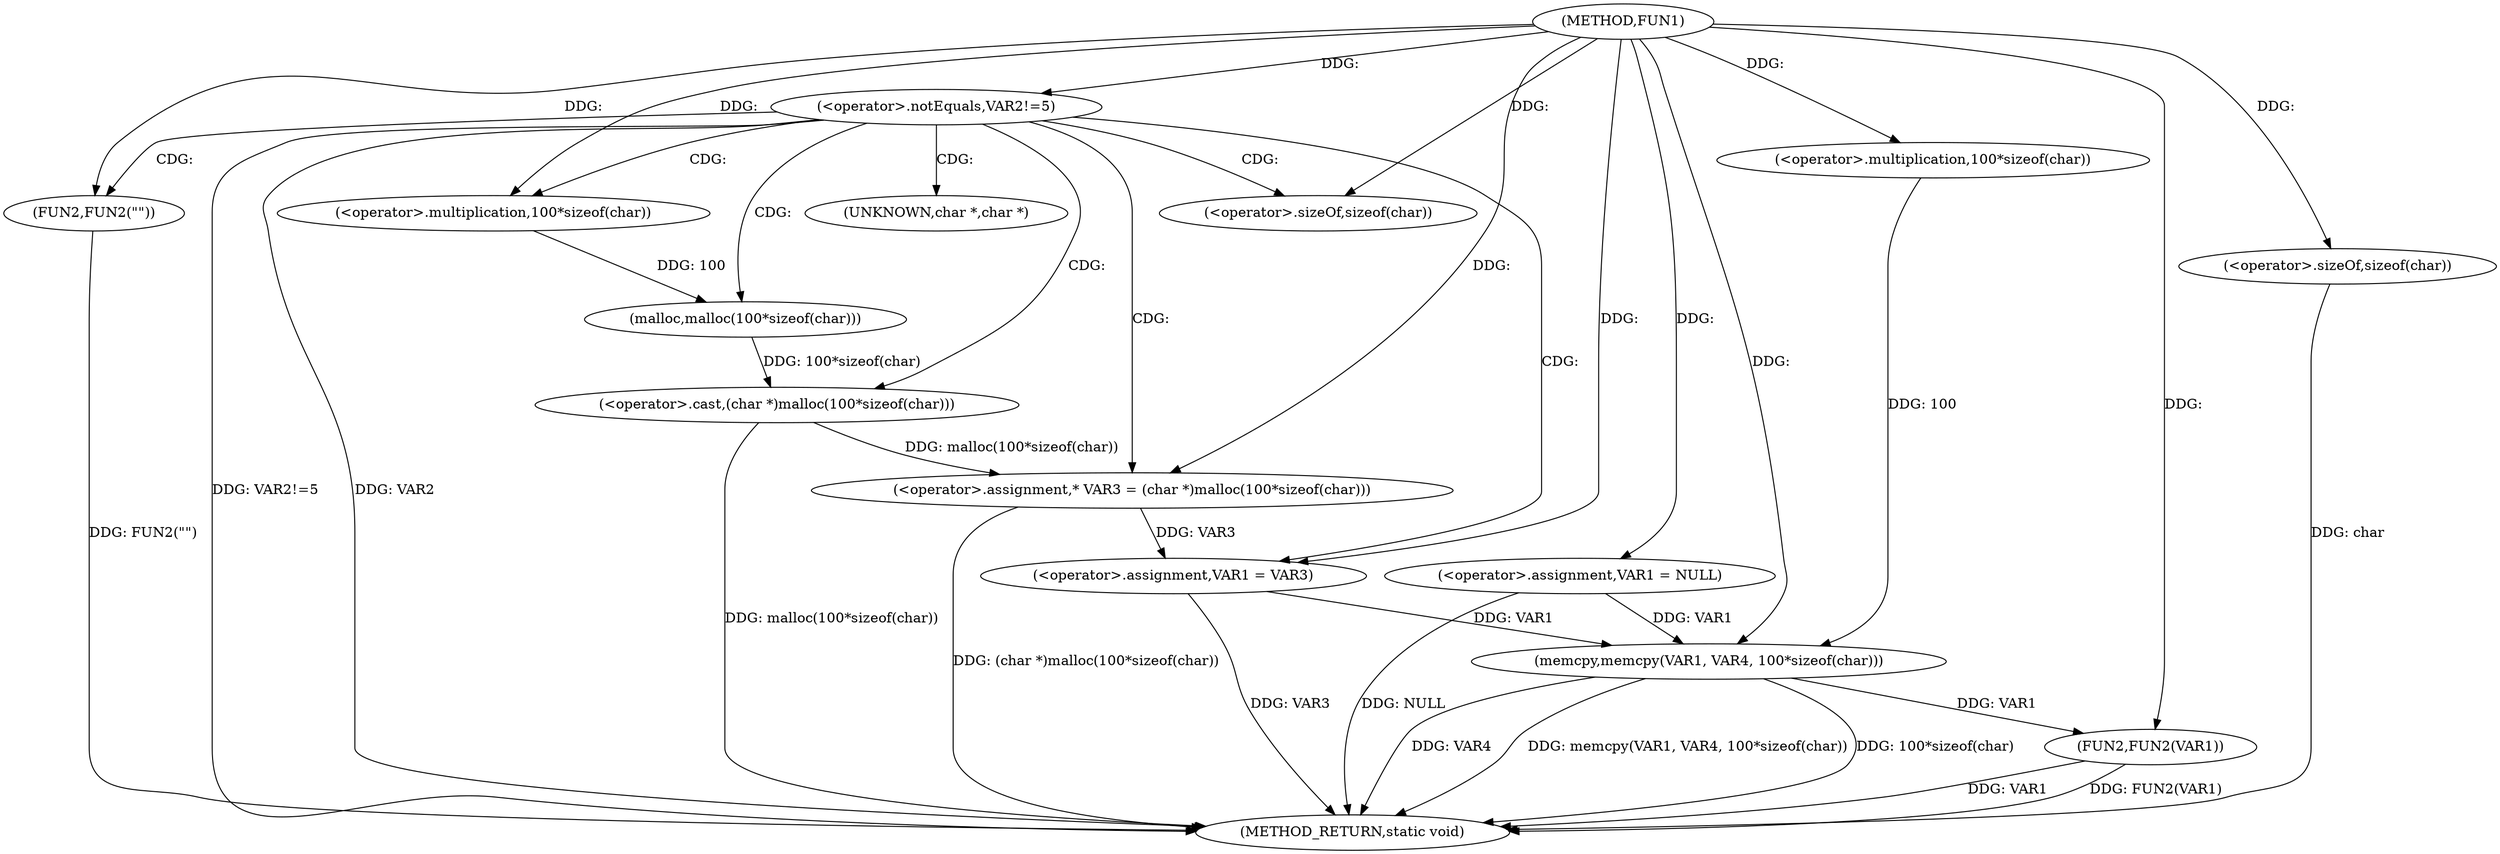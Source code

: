 digraph FUN1 {  
"1000100" [label = "(METHOD,FUN1)" ]
"1000140" [label = "(METHOD_RETURN,static void)" ]
"1000103" [label = "(<operator>.assignment,VAR1 = NULL)" ]
"1000107" [label = "(<operator>.notEquals,VAR2!=5)" ]
"1000111" [label = "(FUN2,FUN2(\"\"))" ]
"1000117" [label = "(<operator>.assignment,* VAR3 = (char *)malloc(100*sizeof(char)))" ]
"1000119" [label = "(<operator>.cast,(char *)malloc(100*sizeof(char)))" ]
"1000121" [label = "(malloc,malloc(100*sizeof(char)))" ]
"1000122" [label = "(<operator>.multiplication,100*sizeof(char))" ]
"1000124" [label = "(<operator>.sizeOf,sizeof(char))" ]
"1000126" [label = "(<operator>.assignment,VAR1 = VAR3)" ]
"1000131" [label = "(memcpy,memcpy(VAR1, VAR4, 100*sizeof(char)))" ]
"1000134" [label = "(<operator>.multiplication,100*sizeof(char))" ]
"1000136" [label = "(<operator>.sizeOf,sizeof(char))" ]
"1000138" [label = "(FUN2,FUN2(VAR1))" ]
"1000120" [label = "(UNKNOWN,char *,char *)" ]
  "1000107" -> "1000140"  [ label = "DDG: VAR2"] 
  "1000107" -> "1000140"  [ label = "DDG: VAR2!=5"] 
  "1000103" -> "1000140"  [ label = "DDG: NULL"] 
  "1000138" -> "1000140"  [ label = "DDG: VAR1"] 
  "1000119" -> "1000140"  [ label = "DDG: malloc(100*sizeof(char))"] 
  "1000131" -> "1000140"  [ label = "DDG: VAR4"] 
  "1000117" -> "1000140"  [ label = "DDG: (char *)malloc(100*sizeof(char))"] 
  "1000111" -> "1000140"  [ label = "DDG: FUN2(\"\")"] 
  "1000136" -> "1000140"  [ label = "DDG: char"] 
  "1000131" -> "1000140"  [ label = "DDG: memcpy(VAR1, VAR4, 100*sizeof(char))"] 
  "1000131" -> "1000140"  [ label = "DDG: 100*sizeof(char)"] 
  "1000126" -> "1000140"  [ label = "DDG: VAR3"] 
  "1000138" -> "1000140"  [ label = "DDG: FUN2(VAR1)"] 
  "1000100" -> "1000103"  [ label = "DDG: "] 
  "1000100" -> "1000107"  [ label = "DDG: "] 
  "1000100" -> "1000111"  [ label = "DDG: "] 
  "1000119" -> "1000117"  [ label = "DDG: malloc(100*sizeof(char))"] 
  "1000100" -> "1000117"  [ label = "DDG: "] 
  "1000121" -> "1000119"  [ label = "DDG: 100*sizeof(char)"] 
  "1000122" -> "1000121"  [ label = "DDG: 100"] 
  "1000100" -> "1000122"  [ label = "DDG: "] 
  "1000100" -> "1000124"  [ label = "DDG: "] 
  "1000117" -> "1000126"  [ label = "DDG: VAR3"] 
  "1000100" -> "1000126"  [ label = "DDG: "] 
  "1000103" -> "1000131"  [ label = "DDG: VAR1"] 
  "1000126" -> "1000131"  [ label = "DDG: VAR1"] 
  "1000100" -> "1000131"  [ label = "DDG: "] 
  "1000134" -> "1000131"  [ label = "DDG: 100"] 
  "1000100" -> "1000134"  [ label = "DDG: "] 
  "1000100" -> "1000136"  [ label = "DDG: "] 
  "1000131" -> "1000138"  [ label = "DDG: VAR1"] 
  "1000100" -> "1000138"  [ label = "DDG: "] 
  "1000107" -> "1000121"  [ label = "CDG: "] 
  "1000107" -> "1000124"  [ label = "CDG: "] 
  "1000107" -> "1000119"  [ label = "CDG: "] 
  "1000107" -> "1000120"  [ label = "CDG: "] 
  "1000107" -> "1000117"  [ label = "CDG: "] 
  "1000107" -> "1000111"  [ label = "CDG: "] 
  "1000107" -> "1000122"  [ label = "CDG: "] 
  "1000107" -> "1000126"  [ label = "CDG: "] 
}
